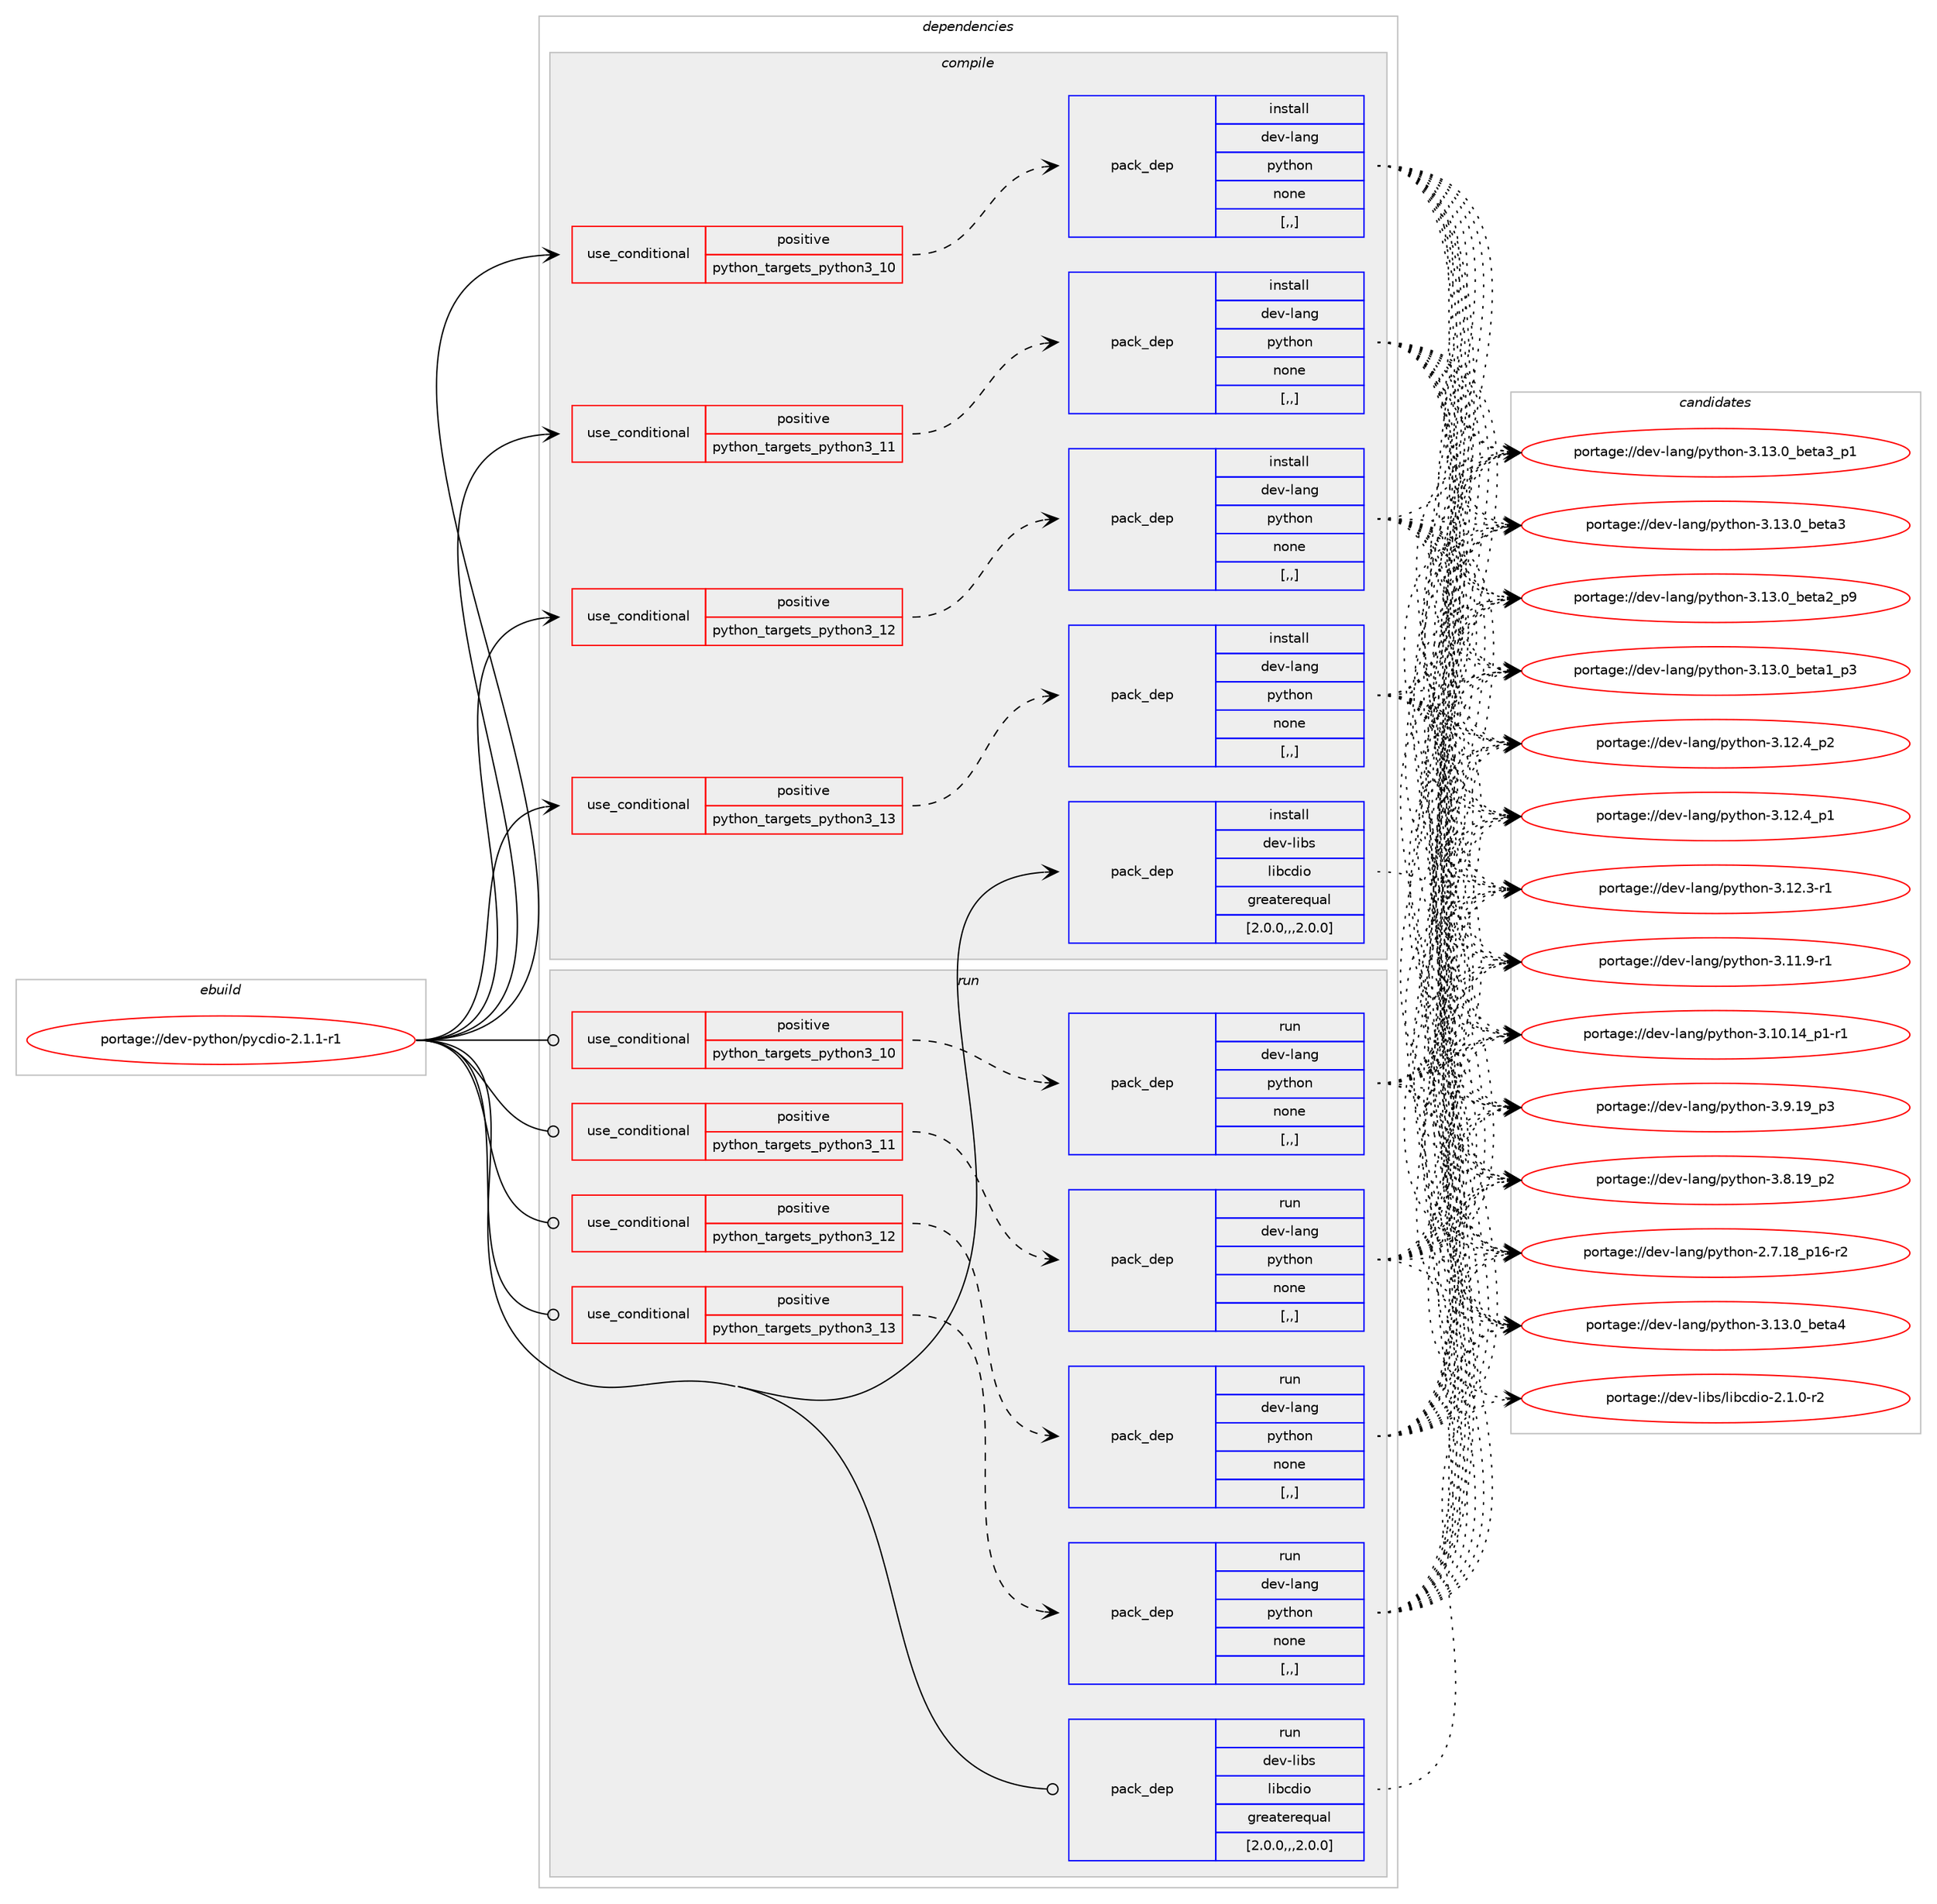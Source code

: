 digraph prolog {

# *************
# Graph options
# *************

newrank=true;
concentrate=true;
compound=true;
graph [rankdir=LR,fontname=Helvetica,fontsize=10,ranksep=1.5];#, ranksep=2.5, nodesep=0.2];
edge  [arrowhead=vee];
node  [fontname=Helvetica,fontsize=10];

# **********
# The ebuild
# **********

subgraph cluster_leftcol {
color=gray;
label=<<i>ebuild</i>>;
id [label="portage://dev-python/pycdio-2.1.1-r1", color=red, width=4, href="../dev-python/pycdio-2.1.1-r1.svg"];
}

# ****************
# The dependencies
# ****************

subgraph cluster_midcol {
color=gray;
label=<<i>dependencies</i>>;
subgraph cluster_compile {
fillcolor="#eeeeee";
style=filled;
label=<<i>compile</i>>;
subgraph cond36725 {
dependency156240 [label=<<TABLE BORDER="0" CELLBORDER="1" CELLSPACING="0" CELLPADDING="4"><TR><TD ROWSPAN="3" CELLPADDING="10">use_conditional</TD></TR><TR><TD>positive</TD></TR><TR><TD>python_targets_python3_10</TD></TR></TABLE>>, shape=none, color=red];
subgraph pack118264 {
dependency156241 [label=<<TABLE BORDER="0" CELLBORDER="1" CELLSPACING="0" CELLPADDING="4" WIDTH="220"><TR><TD ROWSPAN="6" CELLPADDING="30">pack_dep</TD></TR><TR><TD WIDTH="110">install</TD></TR><TR><TD>dev-lang</TD></TR><TR><TD>python</TD></TR><TR><TD>none</TD></TR><TR><TD>[,,]</TD></TR></TABLE>>, shape=none, color=blue];
}
dependency156240:e -> dependency156241:w [weight=20,style="dashed",arrowhead="vee"];
}
id:e -> dependency156240:w [weight=20,style="solid",arrowhead="vee"];
subgraph cond36726 {
dependency156242 [label=<<TABLE BORDER="0" CELLBORDER="1" CELLSPACING="0" CELLPADDING="4"><TR><TD ROWSPAN="3" CELLPADDING="10">use_conditional</TD></TR><TR><TD>positive</TD></TR><TR><TD>python_targets_python3_11</TD></TR></TABLE>>, shape=none, color=red];
subgraph pack118265 {
dependency156243 [label=<<TABLE BORDER="0" CELLBORDER="1" CELLSPACING="0" CELLPADDING="4" WIDTH="220"><TR><TD ROWSPAN="6" CELLPADDING="30">pack_dep</TD></TR><TR><TD WIDTH="110">install</TD></TR><TR><TD>dev-lang</TD></TR><TR><TD>python</TD></TR><TR><TD>none</TD></TR><TR><TD>[,,]</TD></TR></TABLE>>, shape=none, color=blue];
}
dependency156242:e -> dependency156243:w [weight=20,style="dashed",arrowhead="vee"];
}
id:e -> dependency156242:w [weight=20,style="solid",arrowhead="vee"];
subgraph cond36727 {
dependency156244 [label=<<TABLE BORDER="0" CELLBORDER="1" CELLSPACING="0" CELLPADDING="4"><TR><TD ROWSPAN="3" CELLPADDING="10">use_conditional</TD></TR><TR><TD>positive</TD></TR><TR><TD>python_targets_python3_12</TD></TR></TABLE>>, shape=none, color=red];
subgraph pack118266 {
dependency156245 [label=<<TABLE BORDER="0" CELLBORDER="1" CELLSPACING="0" CELLPADDING="4" WIDTH="220"><TR><TD ROWSPAN="6" CELLPADDING="30">pack_dep</TD></TR><TR><TD WIDTH="110">install</TD></TR><TR><TD>dev-lang</TD></TR><TR><TD>python</TD></TR><TR><TD>none</TD></TR><TR><TD>[,,]</TD></TR></TABLE>>, shape=none, color=blue];
}
dependency156244:e -> dependency156245:w [weight=20,style="dashed",arrowhead="vee"];
}
id:e -> dependency156244:w [weight=20,style="solid",arrowhead="vee"];
subgraph cond36728 {
dependency156246 [label=<<TABLE BORDER="0" CELLBORDER="1" CELLSPACING="0" CELLPADDING="4"><TR><TD ROWSPAN="3" CELLPADDING="10">use_conditional</TD></TR><TR><TD>positive</TD></TR><TR><TD>python_targets_python3_13</TD></TR></TABLE>>, shape=none, color=red];
subgraph pack118267 {
dependency156247 [label=<<TABLE BORDER="0" CELLBORDER="1" CELLSPACING="0" CELLPADDING="4" WIDTH="220"><TR><TD ROWSPAN="6" CELLPADDING="30">pack_dep</TD></TR><TR><TD WIDTH="110">install</TD></TR><TR><TD>dev-lang</TD></TR><TR><TD>python</TD></TR><TR><TD>none</TD></TR><TR><TD>[,,]</TD></TR></TABLE>>, shape=none, color=blue];
}
dependency156246:e -> dependency156247:w [weight=20,style="dashed",arrowhead="vee"];
}
id:e -> dependency156246:w [weight=20,style="solid",arrowhead="vee"];
subgraph pack118268 {
dependency156248 [label=<<TABLE BORDER="0" CELLBORDER="1" CELLSPACING="0" CELLPADDING="4" WIDTH="220"><TR><TD ROWSPAN="6" CELLPADDING="30">pack_dep</TD></TR><TR><TD WIDTH="110">install</TD></TR><TR><TD>dev-libs</TD></TR><TR><TD>libcdio</TD></TR><TR><TD>greaterequal</TD></TR><TR><TD>[2.0.0,,,2.0.0]</TD></TR></TABLE>>, shape=none, color=blue];
}
id:e -> dependency156248:w [weight=20,style="solid",arrowhead="vee"];
}
subgraph cluster_compileandrun {
fillcolor="#eeeeee";
style=filled;
label=<<i>compile and run</i>>;
}
subgraph cluster_run {
fillcolor="#eeeeee";
style=filled;
label=<<i>run</i>>;
subgraph cond36729 {
dependency156249 [label=<<TABLE BORDER="0" CELLBORDER="1" CELLSPACING="0" CELLPADDING="4"><TR><TD ROWSPAN="3" CELLPADDING="10">use_conditional</TD></TR><TR><TD>positive</TD></TR><TR><TD>python_targets_python3_10</TD></TR></TABLE>>, shape=none, color=red];
subgraph pack118269 {
dependency156250 [label=<<TABLE BORDER="0" CELLBORDER="1" CELLSPACING="0" CELLPADDING="4" WIDTH="220"><TR><TD ROWSPAN="6" CELLPADDING="30">pack_dep</TD></TR><TR><TD WIDTH="110">run</TD></TR><TR><TD>dev-lang</TD></TR><TR><TD>python</TD></TR><TR><TD>none</TD></TR><TR><TD>[,,]</TD></TR></TABLE>>, shape=none, color=blue];
}
dependency156249:e -> dependency156250:w [weight=20,style="dashed",arrowhead="vee"];
}
id:e -> dependency156249:w [weight=20,style="solid",arrowhead="odot"];
subgraph cond36730 {
dependency156251 [label=<<TABLE BORDER="0" CELLBORDER="1" CELLSPACING="0" CELLPADDING="4"><TR><TD ROWSPAN="3" CELLPADDING="10">use_conditional</TD></TR><TR><TD>positive</TD></TR><TR><TD>python_targets_python3_11</TD></TR></TABLE>>, shape=none, color=red];
subgraph pack118270 {
dependency156252 [label=<<TABLE BORDER="0" CELLBORDER="1" CELLSPACING="0" CELLPADDING="4" WIDTH="220"><TR><TD ROWSPAN="6" CELLPADDING="30">pack_dep</TD></TR><TR><TD WIDTH="110">run</TD></TR><TR><TD>dev-lang</TD></TR><TR><TD>python</TD></TR><TR><TD>none</TD></TR><TR><TD>[,,]</TD></TR></TABLE>>, shape=none, color=blue];
}
dependency156251:e -> dependency156252:w [weight=20,style="dashed",arrowhead="vee"];
}
id:e -> dependency156251:w [weight=20,style="solid",arrowhead="odot"];
subgraph cond36731 {
dependency156253 [label=<<TABLE BORDER="0" CELLBORDER="1" CELLSPACING="0" CELLPADDING="4"><TR><TD ROWSPAN="3" CELLPADDING="10">use_conditional</TD></TR><TR><TD>positive</TD></TR><TR><TD>python_targets_python3_12</TD></TR></TABLE>>, shape=none, color=red];
subgraph pack118271 {
dependency156254 [label=<<TABLE BORDER="0" CELLBORDER="1" CELLSPACING="0" CELLPADDING="4" WIDTH="220"><TR><TD ROWSPAN="6" CELLPADDING="30">pack_dep</TD></TR><TR><TD WIDTH="110">run</TD></TR><TR><TD>dev-lang</TD></TR><TR><TD>python</TD></TR><TR><TD>none</TD></TR><TR><TD>[,,]</TD></TR></TABLE>>, shape=none, color=blue];
}
dependency156253:e -> dependency156254:w [weight=20,style="dashed",arrowhead="vee"];
}
id:e -> dependency156253:w [weight=20,style="solid",arrowhead="odot"];
subgraph cond36732 {
dependency156255 [label=<<TABLE BORDER="0" CELLBORDER="1" CELLSPACING="0" CELLPADDING="4"><TR><TD ROWSPAN="3" CELLPADDING="10">use_conditional</TD></TR><TR><TD>positive</TD></TR><TR><TD>python_targets_python3_13</TD></TR></TABLE>>, shape=none, color=red];
subgraph pack118272 {
dependency156256 [label=<<TABLE BORDER="0" CELLBORDER="1" CELLSPACING="0" CELLPADDING="4" WIDTH="220"><TR><TD ROWSPAN="6" CELLPADDING="30">pack_dep</TD></TR><TR><TD WIDTH="110">run</TD></TR><TR><TD>dev-lang</TD></TR><TR><TD>python</TD></TR><TR><TD>none</TD></TR><TR><TD>[,,]</TD></TR></TABLE>>, shape=none, color=blue];
}
dependency156255:e -> dependency156256:w [weight=20,style="dashed",arrowhead="vee"];
}
id:e -> dependency156255:w [weight=20,style="solid",arrowhead="odot"];
subgraph pack118273 {
dependency156257 [label=<<TABLE BORDER="0" CELLBORDER="1" CELLSPACING="0" CELLPADDING="4" WIDTH="220"><TR><TD ROWSPAN="6" CELLPADDING="30">pack_dep</TD></TR><TR><TD WIDTH="110">run</TD></TR><TR><TD>dev-libs</TD></TR><TR><TD>libcdio</TD></TR><TR><TD>greaterequal</TD></TR><TR><TD>[2.0.0,,,2.0.0]</TD></TR></TABLE>>, shape=none, color=blue];
}
id:e -> dependency156257:w [weight=20,style="solid",arrowhead="odot"];
}
}

# **************
# The candidates
# **************

subgraph cluster_choices {
rank=same;
color=gray;
label=<<i>candidates</i>>;

subgraph choice118264 {
color=black;
nodesep=1;
choice1001011184510897110103471121211161041111104551464951464895981011169752 [label="portage://dev-lang/python-3.13.0_beta4", color=red, width=4,href="../dev-lang/python-3.13.0_beta4.svg"];
choice10010111845108971101034711212111610411111045514649514648959810111697519511249 [label="portage://dev-lang/python-3.13.0_beta3_p1", color=red, width=4,href="../dev-lang/python-3.13.0_beta3_p1.svg"];
choice1001011184510897110103471121211161041111104551464951464895981011169751 [label="portage://dev-lang/python-3.13.0_beta3", color=red, width=4,href="../dev-lang/python-3.13.0_beta3.svg"];
choice10010111845108971101034711212111610411111045514649514648959810111697509511257 [label="portage://dev-lang/python-3.13.0_beta2_p9", color=red, width=4,href="../dev-lang/python-3.13.0_beta2_p9.svg"];
choice10010111845108971101034711212111610411111045514649514648959810111697499511251 [label="portage://dev-lang/python-3.13.0_beta1_p3", color=red, width=4,href="../dev-lang/python-3.13.0_beta1_p3.svg"];
choice100101118451089711010347112121116104111110455146495046529511250 [label="portage://dev-lang/python-3.12.4_p2", color=red, width=4,href="../dev-lang/python-3.12.4_p2.svg"];
choice100101118451089711010347112121116104111110455146495046529511249 [label="portage://dev-lang/python-3.12.4_p1", color=red, width=4,href="../dev-lang/python-3.12.4_p1.svg"];
choice100101118451089711010347112121116104111110455146495046514511449 [label="portage://dev-lang/python-3.12.3-r1", color=red, width=4,href="../dev-lang/python-3.12.3-r1.svg"];
choice100101118451089711010347112121116104111110455146494946574511449 [label="portage://dev-lang/python-3.11.9-r1", color=red, width=4,href="../dev-lang/python-3.11.9-r1.svg"];
choice100101118451089711010347112121116104111110455146494846495295112494511449 [label="portage://dev-lang/python-3.10.14_p1-r1", color=red, width=4,href="../dev-lang/python-3.10.14_p1-r1.svg"];
choice100101118451089711010347112121116104111110455146574649579511251 [label="portage://dev-lang/python-3.9.19_p3", color=red, width=4,href="../dev-lang/python-3.9.19_p3.svg"];
choice100101118451089711010347112121116104111110455146564649579511250 [label="portage://dev-lang/python-3.8.19_p2", color=red, width=4,href="../dev-lang/python-3.8.19_p2.svg"];
choice100101118451089711010347112121116104111110455046554649569511249544511450 [label="portage://dev-lang/python-2.7.18_p16-r2", color=red, width=4,href="../dev-lang/python-2.7.18_p16-r2.svg"];
dependency156241:e -> choice1001011184510897110103471121211161041111104551464951464895981011169752:w [style=dotted,weight="100"];
dependency156241:e -> choice10010111845108971101034711212111610411111045514649514648959810111697519511249:w [style=dotted,weight="100"];
dependency156241:e -> choice1001011184510897110103471121211161041111104551464951464895981011169751:w [style=dotted,weight="100"];
dependency156241:e -> choice10010111845108971101034711212111610411111045514649514648959810111697509511257:w [style=dotted,weight="100"];
dependency156241:e -> choice10010111845108971101034711212111610411111045514649514648959810111697499511251:w [style=dotted,weight="100"];
dependency156241:e -> choice100101118451089711010347112121116104111110455146495046529511250:w [style=dotted,weight="100"];
dependency156241:e -> choice100101118451089711010347112121116104111110455146495046529511249:w [style=dotted,weight="100"];
dependency156241:e -> choice100101118451089711010347112121116104111110455146495046514511449:w [style=dotted,weight="100"];
dependency156241:e -> choice100101118451089711010347112121116104111110455146494946574511449:w [style=dotted,weight="100"];
dependency156241:e -> choice100101118451089711010347112121116104111110455146494846495295112494511449:w [style=dotted,weight="100"];
dependency156241:e -> choice100101118451089711010347112121116104111110455146574649579511251:w [style=dotted,weight="100"];
dependency156241:e -> choice100101118451089711010347112121116104111110455146564649579511250:w [style=dotted,weight="100"];
dependency156241:e -> choice100101118451089711010347112121116104111110455046554649569511249544511450:w [style=dotted,weight="100"];
}
subgraph choice118265 {
color=black;
nodesep=1;
choice1001011184510897110103471121211161041111104551464951464895981011169752 [label="portage://dev-lang/python-3.13.0_beta4", color=red, width=4,href="../dev-lang/python-3.13.0_beta4.svg"];
choice10010111845108971101034711212111610411111045514649514648959810111697519511249 [label="portage://dev-lang/python-3.13.0_beta3_p1", color=red, width=4,href="../dev-lang/python-3.13.0_beta3_p1.svg"];
choice1001011184510897110103471121211161041111104551464951464895981011169751 [label="portage://dev-lang/python-3.13.0_beta3", color=red, width=4,href="../dev-lang/python-3.13.0_beta3.svg"];
choice10010111845108971101034711212111610411111045514649514648959810111697509511257 [label="portage://dev-lang/python-3.13.0_beta2_p9", color=red, width=4,href="../dev-lang/python-3.13.0_beta2_p9.svg"];
choice10010111845108971101034711212111610411111045514649514648959810111697499511251 [label="portage://dev-lang/python-3.13.0_beta1_p3", color=red, width=4,href="../dev-lang/python-3.13.0_beta1_p3.svg"];
choice100101118451089711010347112121116104111110455146495046529511250 [label="portage://dev-lang/python-3.12.4_p2", color=red, width=4,href="../dev-lang/python-3.12.4_p2.svg"];
choice100101118451089711010347112121116104111110455146495046529511249 [label="portage://dev-lang/python-3.12.4_p1", color=red, width=4,href="../dev-lang/python-3.12.4_p1.svg"];
choice100101118451089711010347112121116104111110455146495046514511449 [label="portage://dev-lang/python-3.12.3-r1", color=red, width=4,href="../dev-lang/python-3.12.3-r1.svg"];
choice100101118451089711010347112121116104111110455146494946574511449 [label="portage://dev-lang/python-3.11.9-r1", color=red, width=4,href="../dev-lang/python-3.11.9-r1.svg"];
choice100101118451089711010347112121116104111110455146494846495295112494511449 [label="portage://dev-lang/python-3.10.14_p1-r1", color=red, width=4,href="../dev-lang/python-3.10.14_p1-r1.svg"];
choice100101118451089711010347112121116104111110455146574649579511251 [label="portage://dev-lang/python-3.9.19_p3", color=red, width=4,href="../dev-lang/python-3.9.19_p3.svg"];
choice100101118451089711010347112121116104111110455146564649579511250 [label="portage://dev-lang/python-3.8.19_p2", color=red, width=4,href="../dev-lang/python-3.8.19_p2.svg"];
choice100101118451089711010347112121116104111110455046554649569511249544511450 [label="portage://dev-lang/python-2.7.18_p16-r2", color=red, width=4,href="../dev-lang/python-2.7.18_p16-r2.svg"];
dependency156243:e -> choice1001011184510897110103471121211161041111104551464951464895981011169752:w [style=dotted,weight="100"];
dependency156243:e -> choice10010111845108971101034711212111610411111045514649514648959810111697519511249:w [style=dotted,weight="100"];
dependency156243:e -> choice1001011184510897110103471121211161041111104551464951464895981011169751:w [style=dotted,weight="100"];
dependency156243:e -> choice10010111845108971101034711212111610411111045514649514648959810111697509511257:w [style=dotted,weight="100"];
dependency156243:e -> choice10010111845108971101034711212111610411111045514649514648959810111697499511251:w [style=dotted,weight="100"];
dependency156243:e -> choice100101118451089711010347112121116104111110455146495046529511250:w [style=dotted,weight="100"];
dependency156243:e -> choice100101118451089711010347112121116104111110455146495046529511249:w [style=dotted,weight="100"];
dependency156243:e -> choice100101118451089711010347112121116104111110455146495046514511449:w [style=dotted,weight="100"];
dependency156243:e -> choice100101118451089711010347112121116104111110455146494946574511449:w [style=dotted,weight="100"];
dependency156243:e -> choice100101118451089711010347112121116104111110455146494846495295112494511449:w [style=dotted,weight="100"];
dependency156243:e -> choice100101118451089711010347112121116104111110455146574649579511251:w [style=dotted,weight="100"];
dependency156243:e -> choice100101118451089711010347112121116104111110455146564649579511250:w [style=dotted,weight="100"];
dependency156243:e -> choice100101118451089711010347112121116104111110455046554649569511249544511450:w [style=dotted,weight="100"];
}
subgraph choice118266 {
color=black;
nodesep=1;
choice1001011184510897110103471121211161041111104551464951464895981011169752 [label="portage://dev-lang/python-3.13.0_beta4", color=red, width=4,href="../dev-lang/python-3.13.0_beta4.svg"];
choice10010111845108971101034711212111610411111045514649514648959810111697519511249 [label="portage://dev-lang/python-3.13.0_beta3_p1", color=red, width=4,href="../dev-lang/python-3.13.0_beta3_p1.svg"];
choice1001011184510897110103471121211161041111104551464951464895981011169751 [label="portage://dev-lang/python-3.13.0_beta3", color=red, width=4,href="../dev-lang/python-3.13.0_beta3.svg"];
choice10010111845108971101034711212111610411111045514649514648959810111697509511257 [label="portage://dev-lang/python-3.13.0_beta2_p9", color=red, width=4,href="../dev-lang/python-3.13.0_beta2_p9.svg"];
choice10010111845108971101034711212111610411111045514649514648959810111697499511251 [label="portage://dev-lang/python-3.13.0_beta1_p3", color=red, width=4,href="../dev-lang/python-3.13.0_beta1_p3.svg"];
choice100101118451089711010347112121116104111110455146495046529511250 [label="portage://dev-lang/python-3.12.4_p2", color=red, width=4,href="../dev-lang/python-3.12.4_p2.svg"];
choice100101118451089711010347112121116104111110455146495046529511249 [label="portage://dev-lang/python-3.12.4_p1", color=red, width=4,href="../dev-lang/python-3.12.4_p1.svg"];
choice100101118451089711010347112121116104111110455146495046514511449 [label="portage://dev-lang/python-3.12.3-r1", color=red, width=4,href="../dev-lang/python-3.12.3-r1.svg"];
choice100101118451089711010347112121116104111110455146494946574511449 [label="portage://dev-lang/python-3.11.9-r1", color=red, width=4,href="../dev-lang/python-3.11.9-r1.svg"];
choice100101118451089711010347112121116104111110455146494846495295112494511449 [label="portage://dev-lang/python-3.10.14_p1-r1", color=red, width=4,href="../dev-lang/python-3.10.14_p1-r1.svg"];
choice100101118451089711010347112121116104111110455146574649579511251 [label="portage://dev-lang/python-3.9.19_p3", color=red, width=4,href="../dev-lang/python-3.9.19_p3.svg"];
choice100101118451089711010347112121116104111110455146564649579511250 [label="portage://dev-lang/python-3.8.19_p2", color=red, width=4,href="../dev-lang/python-3.8.19_p2.svg"];
choice100101118451089711010347112121116104111110455046554649569511249544511450 [label="portage://dev-lang/python-2.7.18_p16-r2", color=red, width=4,href="../dev-lang/python-2.7.18_p16-r2.svg"];
dependency156245:e -> choice1001011184510897110103471121211161041111104551464951464895981011169752:w [style=dotted,weight="100"];
dependency156245:e -> choice10010111845108971101034711212111610411111045514649514648959810111697519511249:w [style=dotted,weight="100"];
dependency156245:e -> choice1001011184510897110103471121211161041111104551464951464895981011169751:w [style=dotted,weight="100"];
dependency156245:e -> choice10010111845108971101034711212111610411111045514649514648959810111697509511257:w [style=dotted,weight="100"];
dependency156245:e -> choice10010111845108971101034711212111610411111045514649514648959810111697499511251:w [style=dotted,weight="100"];
dependency156245:e -> choice100101118451089711010347112121116104111110455146495046529511250:w [style=dotted,weight="100"];
dependency156245:e -> choice100101118451089711010347112121116104111110455146495046529511249:w [style=dotted,weight="100"];
dependency156245:e -> choice100101118451089711010347112121116104111110455146495046514511449:w [style=dotted,weight="100"];
dependency156245:e -> choice100101118451089711010347112121116104111110455146494946574511449:w [style=dotted,weight="100"];
dependency156245:e -> choice100101118451089711010347112121116104111110455146494846495295112494511449:w [style=dotted,weight="100"];
dependency156245:e -> choice100101118451089711010347112121116104111110455146574649579511251:w [style=dotted,weight="100"];
dependency156245:e -> choice100101118451089711010347112121116104111110455146564649579511250:w [style=dotted,weight="100"];
dependency156245:e -> choice100101118451089711010347112121116104111110455046554649569511249544511450:w [style=dotted,weight="100"];
}
subgraph choice118267 {
color=black;
nodesep=1;
choice1001011184510897110103471121211161041111104551464951464895981011169752 [label="portage://dev-lang/python-3.13.0_beta4", color=red, width=4,href="../dev-lang/python-3.13.0_beta4.svg"];
choice10010111845108971101034711212111610411111045514649514648959810111697519511249 [label="portage://dev-lang/python-3.13.0_beta3_p1", color=red, width=4,href="../dev-lang/python-3.13.0_beta3_p1.svg"];
choice1001011184510897110103471121211161041111104551464951464895981011169751 [label="portage://dev-lang/python-3.13.0_beta3", color=red, width=4,href="../dev-lang/python-3.13.0_beta3.svg"];
choice10010111845108971101034711212111610411111045514649514648959810111697509511257 [label="portage://dev-lang/python-3.13.0_beta2_p9", color=red, width=4,href="../dev-lang/python-3.13.0_beta2_p9.svg"];
choice10010111845108971101034711212111610411111045514649514648959810111697499511251 [label="portage://dev-lang/python-3.13.0_beta1_p3", color=red, width=4,href="../dev-lang/python-3.13.0_beta1_p3.svg"];
choice100101118451089711010347112121116104111110455146495046529511250 [label="portage://dev-lang/python-3.12.4_p2", color=red, width=4,href="../dev-lang/python-3.12.4_p2.svg"];
choice100101118451089711010347112121116104111110455146495046529511249 [label="portage://dev-lang/python-3.12.4_p1", color=red, width=4,href="../dev-lang/python-3.12.4_p1.svg"];
choice100101118451089711010347112121116104111110455146495046514511449 [label="portage://dev-lang/python-3.12.3-r1", color=red, width=4,href="../dev-lang/python-3.12.3-r1.svg"];
choice100101118451089711010347112121116104111110455146494946574511449 [label="portage://dev-lang/python-3.11.9-r1", color=red, width=4,href="../dev-lang/python-3.11.9-r1.svg"];
choice100101118451089711010347112121116104111110455146494846495295112494511449 [label="portage://dev-lang/python-3.10.14_p1-r1", color=red, width=4,href="../dev-lang/python-3.10.14_p1-r1.svg"];
choice100101118451089711010347112121116104111110455146574649579511251 [label="portage://dev-lang/python-3.9.19_p3", color=red, width=4,href="../dev-lang/python-3.9.19_p3.svg"];
choice100101118451089711010347112121116104111110455146564649579511250 [label="portage://dev-lang/python-3.8.19_p2", color=red, width=4,href="../dev-lang/python-3.8.19_p2.svg"];
choice100101118451089711010347112121116104111110455046554649569511249544511450 [label="portage://dev-lang/python-2.7.18_p16-r2", color=red, width=4,href="../dev-lang/python-2.7.18_p16-r2.svg"];
dependency156247:e -> choice1001011184510897110103471121211161041111104551464951464895981011169752:w [style=dotted,weight="100"];
dependency156247:e -> choice10010111845108971101034711212111610411111045514649514648959810111697519511249:w [style=dotted,weight="100"];
dependency156247:e -> choice1001011184510897110103471121211161041111104551464951464895981011169751:w [style=dotted,weight="100"];
dependency156247:e -> choice10010111845108971101034711212111610411111045514649514648959810111697509511257:w [style=dotted,weight="100"];
dependency156247:e -> choice10010111845108971101034711212111610411111045514649514648959810111697499511251:w [style=dotted,weight="100"];
dependency156247:e -> choice100101118451089711010347112121116104111110455146495046529511250:w [style=dotted,weight="100"];
dependency156247:e -> choice100101118451089711010347112121116104111110455146495046529511249:w [style=dotted,weight="100"];
dependency156247:e -> choice100101118451089711010347112121116104111110455146495046514511449:w [style=dotted,weight="100"];
dependency156247:e -> choice100101118451089711010347112121116104111110455146494946574511449:w [style=dotted,weight="100"];
dependency156247:e -> choice100101118451089711010347112121116104111110455146494846495295112494511449:w [style=dotted,weight="100"];
dependency156247:e -> choice100101118451089711010347112121116104111110455146574649579511251:w [style=dotted,weight="100"];
dependency156247:e -> choice100101118451089711010347112121116104111110455146564649579511250:w [style=dotted,weight="100"];
dependency156247:e -> choice100101118451089711010347112121116104111110455046554649569511249544511450:w [style=dotted,weight="100"];
}
subgraph choice118268 {
color=black;
nodesep=1;
choice10010111845108105981154710810598991001051114550464946484511450 [label="portage://dev-libs/libcdio-2.1.0-r2", color=red, width=4,href="../dev-libs/libcdio-2.1.0-r2.svg"];
dependency156248:e -> choice10010111845108105981154710810598991001051114550464946484511450:w [style=dotted,weight="100"];
}
subgraph choice118269 {
color=black;
nodesep=1;
choice1001011184510897110103471121211161041111104551464951464895981011169752 [label="portage://dev-lang/python-3.13.0_beta4", color=red, width=4,href="../dev-lang/python-3.13.0_beta4.svg"];
choice10010111845108971101034711212111610411111045514649514648959810111697519511249 [label="portage://dev-lang/python-3.13.0_beta3_p1", color=red, width=4,href="../dev-lang/python-3.13.0_beta3_p1.svg"];
choice1001011184510897110103471121211161041111104551464951464895981011169751 [label="portage://dev-lang/python-3.13.0_beta3", color=red, width=4,href="../dev-lang/python-3.13.0_beta3.svg"];
choice10010111845108971101034711212111610411111045514649514648959810111697509511257 [label="portage://dev-lang/python-3.13.0_beta2_p9", color=red, width=4,href="../dev-lang/python-3.13.0_beta2_p9.svg"];
choice10010111845108971101034711212111610411111045514649514648959810111697499511251 [label="portage://dev-lang/python-3.13.0_beta1_p3", color=red, width=4,href="../dev-lang/python-3.13.0_beta1_p3.svg"];
choice100101118451089711010347112121116104111110455146495046529511250 [label="portage://dev-lang/python-3.12.4_p2", color=red, width=4,href="../dev-lang/python-3.12.4_p2.svg"];
choice100101118451089711010347112121116104111110455146495046529511249 [label="portage://dev-lang/python-3.12.4_p1", color=red, width=4,href="../dev-lang/python-3.12.4_p1.svg"];
choice100101118451089711010347112121116104111110455146495046514511449 [label="portage://dev-lang/python-3.12.3-r1", color=red, width=4,href="../dev-lang/python-3.12.3-r1.svg"];
choice100101118451089711010347112121116104111110455146494946574511449 [label="portage://dev-lang/python-3.11.9-r1", color=red, width=4,href="../dev-lang/python-3.11.9-r1.svg"];
choice100101118451089711010347112121116104111110455146494846495295112494511449 [label="portage://dev-lang/python-3.10.14_p1-r1", color=red, width=4,href="../dev-lang/python-3.10.14_p1-r1.svg"];
choice100101118451089711010347112121116104111110455146574649579511251 [label="portage://dev-lang/python-3.9.19_p3", color=red, width=4,href="../dev-lang/python-3.9.19_p3.svg"];
choice100101118451089711010347112121116104111110455146564649579511250 [label="portage://dev-lang/python-3.8.19_p2", color=red, width=4,href="../dev-lang/python-3.8.19_p2.svg"];
choice100101118451089711010347112121116104111110455046554649569511249544511450 [label="portage://dev-lang/python-2.7.18_p16-r2", color=red, width=4,href="../dev-lang/python-2.7.18_p16-r2.svg"];
dependency156250:e -> choice1001011184510897110103471121211161041111104551464951464895981011169752:w [style=dotted,weight="100"];
dependency156250:e -> choice10010111845108971101034711212111610411111045514649514648959810111697519511249:w [style=dotted,weight="100"];
dependency156250:e -> choice1001011184510897110103471121211161041111104551464951464895981011169751:w [style=dotted,weight="100"];
dependency156250:e -> choice10010111845108971101034711212111610411111045514649514648959810111697509511257:w [style=dotted,weight="100"];
dependency156250:e -> choice10010111845108971101034711212111610411111045514649514648959810111697499511251:w [style=dotted,weight="100"];
dependency156250:e -> choice100101118451089711010347112121116104111110455146495046529511250:w [style=dotted,weight="100"];
dependency156250:e -> choice100101118451089711010347112121116104111110455146495046529511249:w [style=dotted,weight="100"];
dependency156250:e -> choice100101118451089711010347112121116104111110455146495046514511449:w [style=dotted,weight="100"];
dependency156250:e -> choice100101118451089711010347112121116104111110455146494946574511449:w [style=dotted,weight="100"];
dependency156250:e -> choice100101118451089711010347112121116104111110455146494846495295112494511449:w [style=dotted,weight="100"];
dependency156250:e -> choice100101118451089711010347112121116104111110455146574649579511251:w [style=dotted,weight="100"];
dependency156250:e -> choice100101118451089711010347112121116104111110455146564649579511250:w [style=dotted,weight="100"];
dependency156250:e -> choice100101118451089711010347112121116104111110455046554649569511249544511450:w [style=dotted,weight="100"];
}
subgraph choice118270 {
color=black;
nodesep=1;
choice1001011184510897110103471121211161041111104551464951464895981011169752 [label="portage://dev-lang/python-3.13.0_beta4", color=red, width=4,href="../dev-lang/python-3.13.0_beta4.svg"];
choice10010111845108971101034711212111610411111045514649514648959810111697519511249 [label="portage://dev-lang/python-3.13.0_beta3_p1", color=red, width=4,href="../dev-lang/python-3.13.0_beta3_p1.svg"];
choice1001011184510897110103471121211161041111104551464951464895981011169751 [label="portage://dev-lang/python-3.13.0_beta3", color=red, width=4,href="../dev-lang/python-3.13.0_beta3.svg"];
choice10010111845108971101034711212111610411111045514649514648959810111697509511257 [label="portage://dev-lang/python-3.13.0_beta2_p9", color=red, width=4,href="../dev-lang/python-3.13.0_beta2_p9.svg"];
choice10010111845108971101034711212111610411111045514649514648959810111697499511251 [label="portage://dev-lang/python-3.13.0_beta1_p3", color=red, width=4,href="../dev-lang/python-3.13.0_beta1_p3.svg"];
choice100101118451089711010347112121116104111110455146495046529511250 [label="portage://dev-lang/python-3.12.4_p2", color=red, width=4,href="../dev-lang/python-3.12.4_p2.svg"];
choice100101118451089711010347112121116104111110455146495046529511249 [label="portage://dev-lang/python-3.12.4_p1", color=red, width=4,href="../dev-lang/python-3.12.4_p1.svg"];
choice100101118451089711010347112121116104111110455146495046514511449 [label="portage://dev-lang/python-3.12.3-r1", color=red, width=4,href="../dev-lang/python-3.12.3-r1.svg"];
choice100101118451089711010347112121116104111110455146494946574511449 [label="portage://dev-lang/python-3.11.9-r1", color=red, width=4,href="../dev-lang/python-3.11.9-r1.svg"];
choice100101118451089711010347112121116104111110455146494846495295112494511449 [label="portage://dev-lang/python-3.10.14_p1-r1", color=red, width=4,href="../dev-lang/python-3.10.14_p1-r1.svg"];
choice100101118451089711010347112121116104111110455146574649579511251 [label="portage://dev-lang/python-3.9.19_p3", color=red, width=4,href="../dev-lang/python-3.9.19_p3.svg"];
choice100101118451089711010347112121116104111110455146564649579511250 [label="portage://dev-lang/python-3.8.19_p2", color=red, width=4,href="../dev-lang/python-3.8.19_p2.svg"];
choice100101118451089711010347112121116104111110455046554649569511249544511450 [label="portage://dev-lang/python-2.7.18_p16-r2", color=red, width=4,href="../dev-lang/python-2.7.18_p16-r2.svg"];
dependency156252:e -> choice1001011184510897110103471121211161041111104551464951464895981011169752:w [style=dotted,weight="100"];
dependency156252:e -> choice10010111845108971101034711212111610411111045514649514648959810111697519511249:w [style=dotted,weight="100"];
dependency156252:e -> choice1001011184510897110103471121211161041111104551464951464895981011169751:w [style=dotted,weight="100"];
dependency156252:e -> choice10010111845108971101034711212111610411111045514649514648959810111697509511257:w [style=dotted,weight="100"];
dependency156252:e -> choice10010111845108971101034711212111610411111045514649514648959810111697499511251:w [style=dotted,weight="100"];
dependency156252:e -> choice100101118451089711010347112121116104111110455146495046529511250:w [style=dotted,weight="100"];
dependency156252:e -> choice100101118451089711010347112121116104111110455146495046529511249:w [style=dotted,weight="100"];
dependency156252:e -> choice100101118451089711010347112121116104111110455146495046514511449:w [style=dotted,weight="100"];
dependency156252:e -> choice100101118451089711010347112121116104111110455146494946574511449:w [style=dotted,weight="100"];
dependency156252:e -> choice100101118451089711010347112121116104111110455146494846495295112494511449:w [style=dotted,weight="100"];
dependency156252:e -> choice100101118451089711010347112121116104111110455146574649579511251:w [style=dotted,weight="100"];
dependency156252:e -> choice100101118451089711010347112121116104111110455146564649579511250:w [style=dotted,weight="100"];
dependency156252:e -> choice100101118451089711010347112121116104111110455046554649569511249544511450:w [style=dotted,weight="100"];
}
subgraph choice118271 {
color=black;
nodesep=1;
choice1001011184510897110103471121211161041111104551464951464895981011169752 [label="portage://dev-lang/python-3.13.0_beta4", color=red, width=4,href="../dev-lang/python-3.13.0_beta4.svg"];
choice10010111845108971101034711212111610411111045514649514648959810111697519511249 [label="portage://dev-lang/python-3.13.0_beta3_p1", color=red, width=4,href="../dev-lang/python-3.13.0_beta3_p1.svg"];
choice1001011184510897110103471121211161041111104551464951464895981011169751 [label="portage://dev-lang/python-3.13.0_beta3", color=red, width=4,href="../dev-lang/python-3.13.0_beta3.svg"];
choice10010111845108971101034711212111610411111045514649514648959810111697509511257 [label="portage://dev-lang/python-3.13.0_beta2_p9", color=red, width=4,href="../dev-lang/python-3.13.0_beta2_p9.svg"];
choice10010111845108971101034711212111610411111045514649514648959810111697499511251 [label="portage://dev-lang/python-3.13.0_beta1_p3", color=red, width=4,href="../dev-lang/python-3.13.0_beta1_p3.svg"];
choice100101118451089711010347112121116104111110455146495046529511250 [label="portage://dev-lang/python-3.12.4_p2", color=red, width=4,href="../dev-lang/python-3.12.4_p2.svg"];
choice100101118451089711010347112121116104111110455146495046529511249 [label="portage://dev-lang/python-3.12.4_p1", color=red, width=4,href="../dev-lang/python-3.12.4_p1.svg"];
choice100101118451089711010347112121116104111110455146495046514511449 [label="portage://dev-lang/python-3.12.3-r1", color=red, width=4,href="../dev-lang/python-3.12.3-r1.svg"];
choice100101118451089711010347112121116104111110455146494946574511449 [label="portage://dev-lang/python-3.11.9-r1", color=red, width=4,href="../dev-lang/python-3.11.9-r1.svg"];
choice100101118451089711010347112121116104111110455146494846495295112494511449 [label="portage://dev-lang/python-3.10.14_p1-r1", color=red, width=4,href="../dev-lang/python-3.10.14_p1-r1.svg"];
choice100101118451089711010347112121116104111110455146574649579511251 [label="portage://dev-lang/python-3.9.19_p3", color=red, width=4,href="../dev-lang/python-3.9.19_p3.svg"];
choice100101118451089711010347112121116104111110455146564649579511250 [label="portage://dev-lang/python-3.8.19_p2", color=red, width=4,href="../dev-lang/python-3.8.19_p2.svg"];
choice100101118451089711010347112121116104111110455046554649569511249544511450 [label="portage://dev-lang/python-2.7.18_p16-r2", color=red, width=4,href="../dev-lang/python-2.7.18_p16-r2.svg"];
dependency156254:e -> choice1001011184510897110103471121211161041111104551464951464895981011169752:w [style=dotted,weight="100"];
dependency156254:e -> choice10010111845108971101034711212111610411111045514649514648959810111697519511249:w [style=dotted,weight="100"];
dependency156254:e -> choice1001011184510897110103471121211161041111104551464951464895981011169751:w [style=dotted,weight="100"];
dependency156254:e -> choice10010111845108971101034711212111610411111045514649514648959810111697509511257:w [style=dotted,weight="100"];
dependency156254:e -> choice10010111845108971101034711212111610411111045514649514648959810111697499511251:w [style=dotted,weight="100"];
dependency156254:e -> choice100101118451089711010347112121116104111110455146495046529511250:w [style=dotted,weight="100"];
dependency156254:e -> choice100101118451089711010347112121116104111110455146495046529511249:w [style=dotted,weight="100"];
dependency156254:e -> choice100101118451089711010347112121116104111110455146495046514511449:w [style=dotted,weight="100"];
dependency156254:e -> choice100101118451089711010347112121116104111110455146494946574511449:w [style=dotted,weight="100"];
dependency156254:e -> choice100101118451089711010347112121116104111110455146494846495295112494511449:w [style=dotted,weight="100"];
dependency156254:e -> choice100101118451089711010347112121116104111110455146574649579511251:w [style=dotted,weight="100"];
dependency156254:e -> choice100101118451089711010347112121116104111110455146564649579511250:w [style=dotted,weight="100"];
dependency156254:e -> choice100101118451089711010347112121116104111110455046554649569511249544511450:w [style=dotted,weight="100"];
}
subgraph choice118272 {
color=black;
nodesep=1;
choice1001011184510897110103471121211161041111104551464951464895981011169752 [label="portage://dev-lang/python-3.13.0_beta4", color=red, width=4,href="../dev-lang/python-3.13.0_beta4.svg"];
choice10010111845108971101034711212111610411111045514649514648959810111697519511249 [label="portage://dev-lang/python-3.13.0_beta3_p1", color=red, width=4,href="../dev-lang/python-3.13.0_beta3_p1.svg"];
choice1001011184510897110103471121211161041111104551464951464895981011169751 [label="portage://dev-lang/python-3.13.0_beta3", color=red, width=4,href="../dev-lang/python-3.13.0_beta3.svg"];
choice10010111845108971101034711212111610411111045514649514648959810111697509511257 [label="portage://dev-lang/python-3.13.0_beta2_p9", color=red, width=4,href="../dev-lang/python-3.13.0_beta2_p9.svg"];
choice10010111845108971101034711212111610411111045514649514648959810111697499511251 [label="portage://dev-lang/python-3.13.0_beta1_p3", color=red, width=4,href="../dev-lang/python-3.13.0_beta1_p3.svg"];
choice100101118451089711010347112121116104111110455146495046529511250 [label="portage://dev-lang/python-3.12.4_p2", color=red, width=4,href="../dev-lang/python-3.12.4_p2.svg"];
choice100101118451089711010347112121116104111110455146495046529511249 [label="portage://dev-lang/python-3.12.4_p1", color=red, width=4,href="../dev-lang/python-3.12.4_p1.svg"];
choice100101118451089711010347112121116104111110455146495046514511449 [label="portage://dev-lang/python-3.12.3-r1", color=red, width=4,href="../dev-lang/python-3.12.3-r1.svg"];
choice100101118451089711010347112121116104111110455146494946574511449 [label="portage://dev-lang/python-3.11.9-r1", color=red, width=4,href="../dev-lang/python-3.11.9-r1.svg"];
choice100101118451089711010347112121116104111110455146494846495295112494511449 [label="portage://dev-lang/python-3.10.14_p1-r1", color=red, width=4,href="../dev-lang/python-3.10.14_p1-r1.svg"];
choice100101118451089711010347112121116104111110455146574649579511251 [label="portage://dev-lang/python-3.9.19_p3", color=red, width=4,href="../dev-lang/python-3.9.19_p3.svg"];
choice100101118451089711010347112121116104111110455146564649579511250 [label="portage://dev-lang/python-3.8.19_p2", color=red, width=4,href="../dev-lang/python-3.8.19_p2.svg"];
choice100101118451089711010347112121116104111110455046554649569511249544511450 [label="portage://dev-lang/python-2.7.18_p16-r2", color=red, width=4,href="../dev-lang/python-2.7.18_p16-r2.svg"];
dependency156256:e -> choice1001011184510897110103471121211161041111104551464951464895981011169752:w [style=dotted,weight="100"];
dependency156256:e -> choice10010111845108971101034711212111610411111045514649514648959810111697519511249:w [style=dotted,weight="100"];
dependency156256:e -> choice1001011184510897110103471121211161041111104551464951464895981011169751:w [style=dotted,weight="100"];
dependency156256:e -> choice10010111845108971101034711212111610411111045514649514648959810111697509511257:w [style=dotted,weight="100"];
dependency156256:e -> choice10010111845108971101034711212111610411111045514649514648959810111697499511251:w [style=dotted,weight="100"];
dependency156256:e -> choice100101118451089711010347112121116104111110455146495046529511250:w [style=dotted,weight="100"];
dependency156256:e -> choice100101118451089711010347112121116104111110455146495046529511249:w [style=dotted,weight="100"];
dependency156256:e -> choice100101118451089711010347112121116104111110455146495046514511449:w [style=dotted,weight="100"];
dependency156256:e -> choice100101118451089711010347112121116104111110455146494946574511449:w [style=dotted,weight="100"];
dependency156256:e -> choice100101118451089711010347112121116104111110455146494846495295112494511449:w [style=dotted,weight="100"];
dependency156256:e -> choice100101118451089711010347112121116104111110455146574649579511251:w [style=dotted,weight="100"];
dependency156256:e -> choice100101118451089711010347112121116104111110455146564649579511250:w [style=dotted,weight="100"];
dependency156256:e -> choice100101118451089711010347112121116104111110455046554649569511249544511450:w [style=dotted,weight="100"];
}
subgraph choice118273 {
color=black;
nodesep=1;
choice10010111845108105981154710810598991001051114550464946484511450 [label="portage://dev-libs/libcdio-2.1.0-r2", color=red, width=4,href="../dev-libs/libcdio-2.1.0-r2.svg"];
dependency156257:e -> choice10010111845108105981154710810598991001051114550464946484511450:w [style=dotted,weight="100"];
}
}

}
